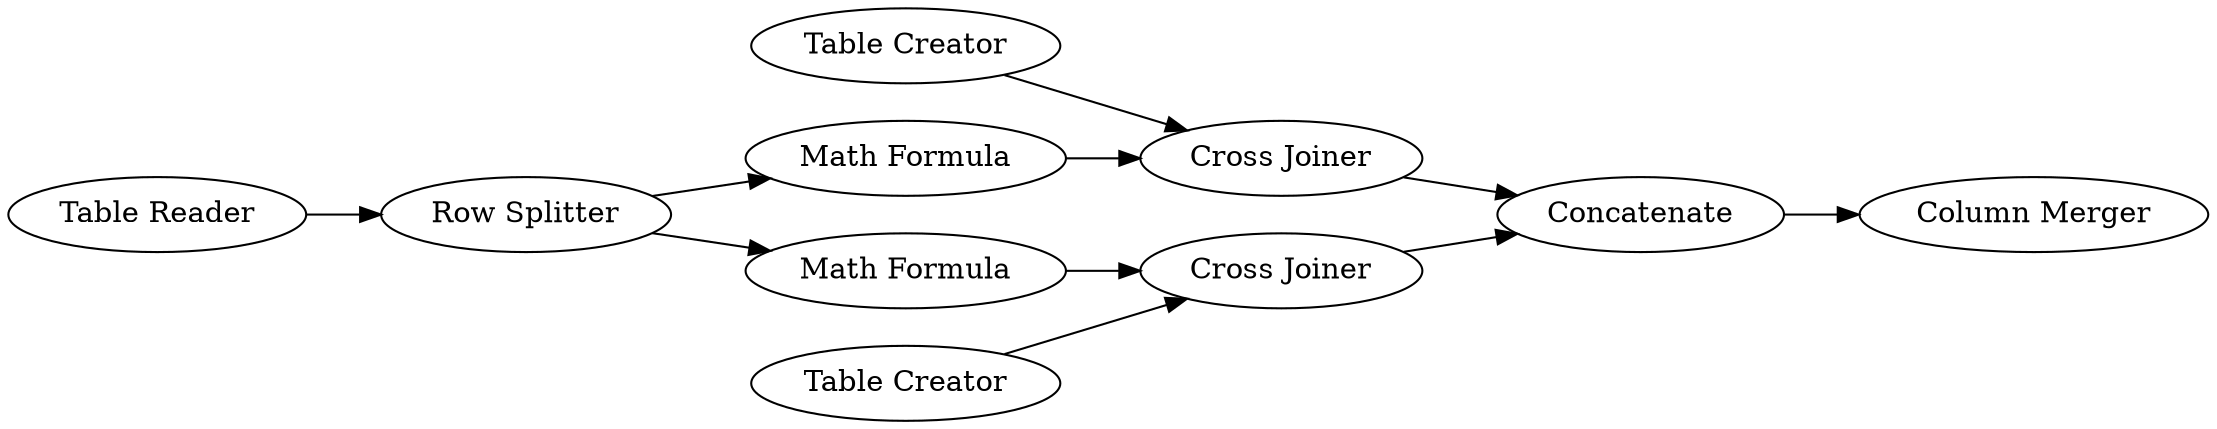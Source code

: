 digraph {
	"5225280765633014966_10" [label="Column Merger"]
	"5225280765633014966_7" [label="Table Creator"]
	"5225280765633014966_5" [label="Cross Joiner"]
	"5225280765633014966_9" [label=Concatenate]
	"5225280765633014966_3" [label="Math Formula"]
	"5225280765633014966_8" [label="Cross Joiner"]
	"5225280765633014966_6" [label="Math Formula"]
	"5225280765633014966_1" [label="Table Reader"]
	"5225280765633014966_2" [label="Row Splitter"]
	"5225280765633014966_4" [label="Table Creator"]
	"5225280765633014966_5" -> "5225280765633014966_9"
	"5225280765633014966_2" -> "5225280765633014966_6"
	"5225280765633014966_9" -> "5225280765633014966_10"
	"5225280765633014966_8" -> "5225280765633014966_9"
	"5225280765633014966_1" -> "5225280765633014966_2"
	"5225280765633014966_2" -> "5225280765633014966_3"
	"5225280765633014966_3" -> "5225280765633014966_5"
	"5225280765633014966_7" -> "5225280765633014966_8"
	"5225280765633014966_4" -> "5225280765633014966_5"
	"5225280765633014966_6" -> "5225280765633014966_8"
	rankdir=LR
}
